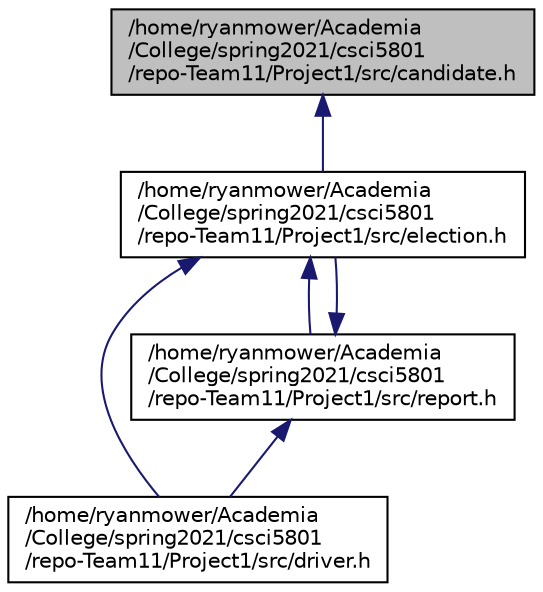 digraph "/home/ryanmower/Academia/College/spring2021/csci5801/repo-Team11/Project1/src/candidate.h"
{
 // LATEX_PDF_SIZE
  edge [fontname="Helvetica",fontsize="10",labelfontname="Helvetica",labelfontsize="10"];
  node [fontname="Helvetica",fontsize="10",shape=record];
  Node1 [label="/home/ryanmower/Academia\l/College/spring2021/csci5801\l/repo-Team11/Project1/src/candidate.h",height=0.2,width=0.4,color="black", fillcolor="grey75", style="filled", fontcolor="black",tooltip="This file describes the Candidate class, which stores and updates information about each candidate."];
  Node1 -> Node2 [dir="back",color="midnightblue",fontsize="10",style="solid"];
  Node2 [label="/home/ryanmower/Academia\l/College/spring2021/csci5801\l/repo-Team11/Project1/src/election.h",height=0.2,width=0.4,color="black", fillcolor="white", style="filled",URL="$election_8h.html",tooltip="This file describes the Election class, which stores and updates election information and runs simula..."];
  Node2 -> Node3 [dir="back",color="midnightblue",fontsize="10",style="solid"];
  Node3 [label="/home/ryanmower/Academia\l/College/spring2021/csci5801\l/repo-Team11/Project1/src/driver.h",height=0.2,width=0.4,color="black", fillcolor="white", style="filled",URL="$driver_8h.html",tooltip="This file describes the Driver class, which reads in election information from a CSV file."];
  Node2 -> Node4 [dir="back",color="midnightblue",fontsize="10",style="solid"];
  Node4 [label="/home/ryanmower/Academia\l/College/spring2021/csci5801\l/repo-Team11/Project1/src/report.h",height=0.2,width=0.4,color="black", fillcolor="white", style="filled",URL="$report_8h.html",tooltip="This files describes the Report class, which generates the election reports and writes information to..."];
  Node4 -> Node2 [dir="back",color="midnightblue",fontsize="10",style="solid"];
  Node4 -> Node3 [dir="back",color="midnightblue",fontsize="10",style="solid"];
}
